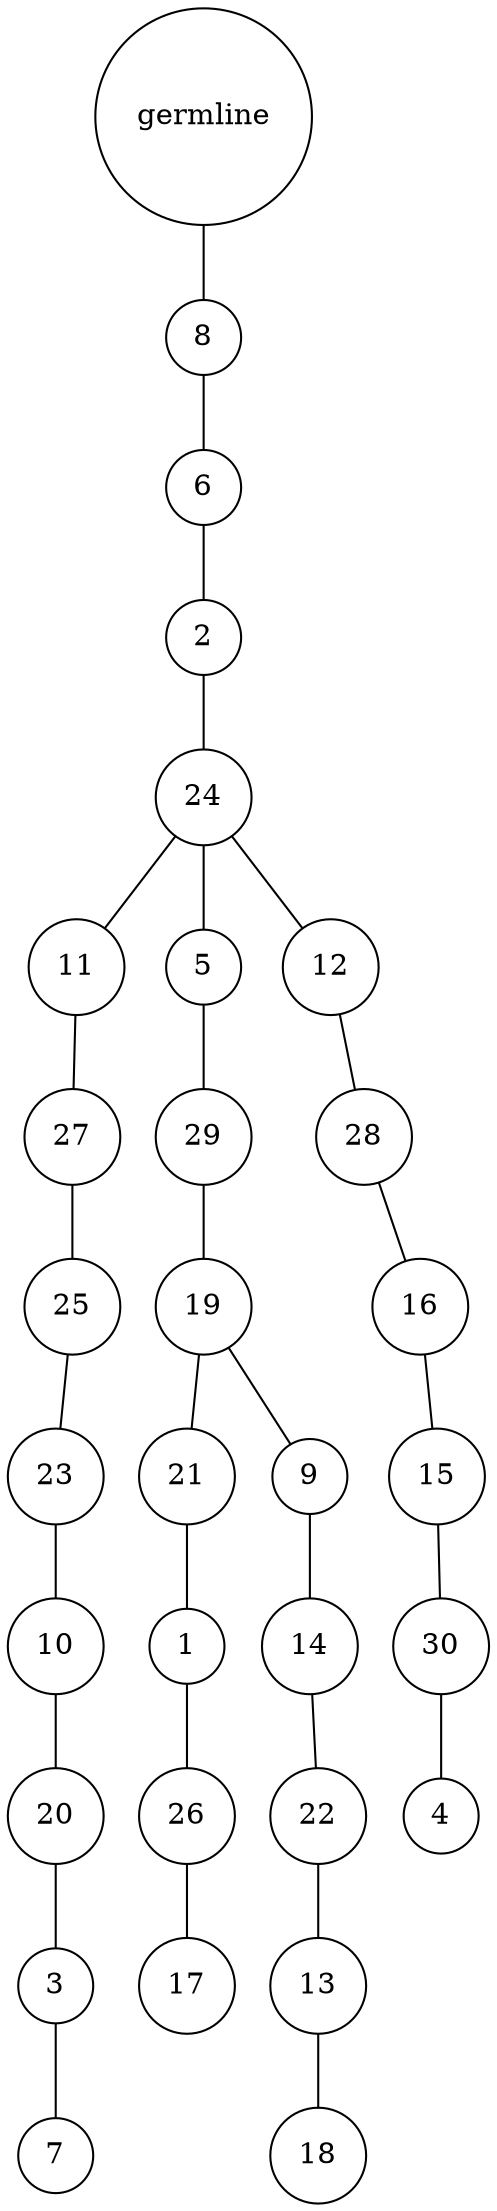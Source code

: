 graph {
	rankdir=UD;
	splines=line;
	node [shape=circle]
	"0x7fd892e4f400" [label="germline"];
	"0x7fd892e4f430" [label="8"];
	"0x7fd892e4f400" -- "0x7fd892e4f430" ;
	"0x7fd892e4f460" [label="6"];
	"0x7fd892e4f430" -- "0x7fd892e4f460" ;
	"0x7fd892e4f490" [label="2"];
	"0x7fd892e4f460" -- "0x7fd892e4f490" ;
	"0x7fd892e4f4c0" [label="24"];
	"0x7fd892e4f490" -- "0x7fd892e4f4c0" ;
	"0x7fd892e4f4f0" [label="11"];
	"0x7fd892e4f4c0" -- "0x7fd892e4f4f0" ;
	"0x7fd892e4f520" [label="27"];
	"0x7fd892e4f4f0" -- "0x7fd892e4f520" ;
	"0x7fd892e4f550" [label="25"];
	"0x7fd892e4f520" -- "0x7fd892e4f550" ;
	"0x7fd892e4f580" [label="23"];
	"0x7fd892e4f550" -- "0x7fd892e4f580" ;
	"0x7fd892e4f5b0" [label="10"];
	"0x7fd892e4f580" -- "0x7fd892e4f5b0" ;
	"0x7fd892e4f5e0" [label="20"];
	"0x7fd892e4f5b0" -- "0x7fd892e4f5e0" ;
	"0x7fd892e4f610" [label="3"];
	"0x7fd892e4f5e0" -- "0x7fd892e4f610" ;
	"0x7fd892e4f640" [label="7"];
	"0x7fd892e4f610" -- "0x7fd892e4f640" ;
	"0x7fd892e4f670" [label="5"];
	"0x7fd892e4f4c0" -- "0x7fd892e4f670" ;
	"0x7fd892e4f6a0" [label="29"];
	"0x7fd892e4f670" -- "0x7fd892e4f6a0" ;
	"0x7fd892e4f6d0" [label="19"];
	"0x7fd892e4f6a0" -- "0x7fd892e4f6d0" ;
	"0x7fd892e4f700" [label="21"];
	"0x7fd892e4f6d0" -- "0x7fd892e4f700" ;
	"0x7fd892e4f730" [label="1"];
	"0x7fd892e4f700" -- "0x7fd892e4f730" ;
	"0x7fd892e4f760" [label="26"];
	"0x7fd892e4f730" -- "0x7fd892e4f760" ;
	"0x7fd892e4f790" [label="17"];
	"0x7fd892e4f760" -- "0x7fd892e4f790" ;
	"0x7fd892e4f7c0" [label="9"];
	"0x7fd892e4f6d0" -- "0x7fd892e4f7c0" ;
	"0x7fd892e4f7f0" [label="14"];
	"0x7fd892e4f7c0" -- "0x7fd892e4f7f0" ;
	"0x7fd892e4f820" [label="22"];
	"0x7fd892e4f7f0" -- "0x7fd892e4f820" ;
	"0x7fd892e4f850" [label="13"];
	"0x7fd892e4f820" -- "0x7fd892e4f850" ;
	"0x7fd892e4f880" [label="18"];
	"0x7fd892e4f850" -- "0x7fd892e4f880" ;
	"0x7fd892e4f8b0" [label="12"];
	"0x7fd892e4f4c0" -- "0x7fd892e4f8b0" ;
	"0x7fd892e4f8e0" [label="28"];
	"0x7fd892e4f8b0" -- "0x7fd892e4f8e0" ;
	"0x7fd892e4f910" [label="16"];
	"0x7fd892e4f8e0" -- "0x7fd892e4f910" ;
	"0x7fd892e4f940" [label="15"];
	"0x7fd892e4f910" -- "0x7fd892e4f940" ;
	"0x7fd892e4f970" [label="30"];
	"0x7fd892e4f940" -- "0x7fd892e4f970" ;
	"0x7fd892e4f9a0" [label="4"];
	"0x7fd892e4f970" -- "0x7fd892e4f9a0" ;
}
